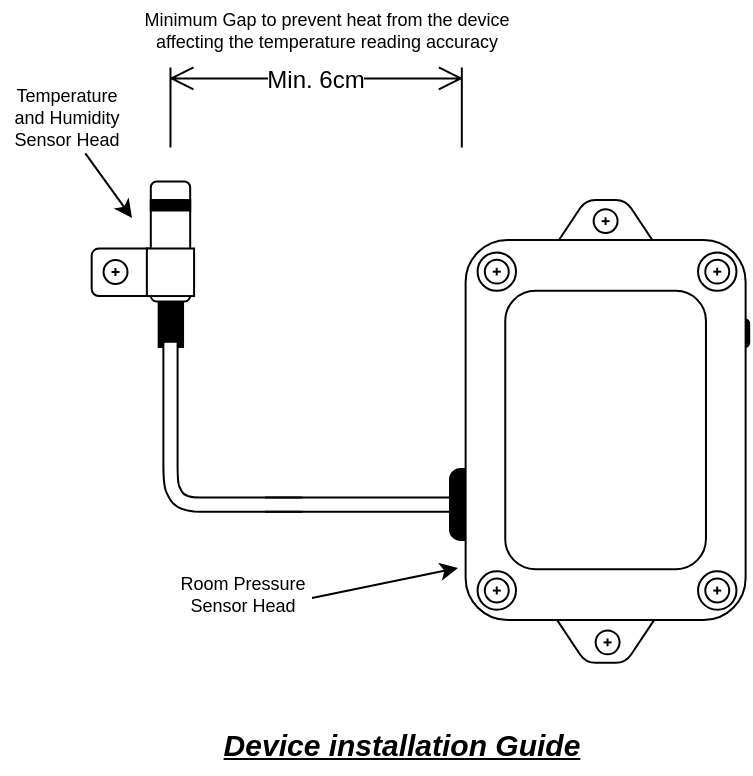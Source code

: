 <mxfile version="20.6.2" type="device"><diagram id="VnrkpJzaLYlQ6Dvhvavt" name="Page-1"><mxGraphModel dx="262" dy="156" grid="1" gridSize="1.968" guides="1" tooltips="1" connect="1" arrows="1" fold="1" page="1" pageScale="1" pageWidth="827" pageHeight="1169" math="0" shadow="0"><root><mxCell id="0"/><mxCell id="1" parent="0"/><mxCell id="MZFVkGr2la_vQ6dDEqz3-75" value="" style="rounded=1;whiteSpace=wrap;html=1;strokeColor=#000000;fillColor=#FFFFFF;" parent="1" vertex="1"><mxGeometry x="257.84" y="234.25" width="33.5" height="23.78" as="geometry"/></mxCell><mxCell id="MZFVkGr2la_vQ6dDEqz3-69" value="" style="rounded=0;whiteSpace=wrap;html=1;fillColor=#000000;" parent="1" vertex="1"><mxGeometry x="291.34" y="251.97" width="12.18" height="31.49" as="geometry"/></mxCell><mxCell id="MZFVkGr2la_vQ6dDEqz3-68" value="" style="rounded=1;whiteSpace=wrap;html=1;" parent="1" vertex="1"><mxGeometry x="287.4" y="200.79" width="19.69" height="60" as="geometry"/></mxCell><mxCell id="MZFVkGr2la_vQ6dDEqz3-71" value="" style="rounded=0;whiteSpace=wrap;html=1;fillColor=#000000;" parent="1" vertex="1"><mxGeometry x="287.4" y="210" width="19.69" height="5.25" as="geometry"/></mxCell><mxCell id="MZFVkGr2la_vQ6dDEqz3-72" value="" style="rounded=1;whiteSpace=wrap;html=1;arcSize=0;" parent="1" vertex="1"><mxGeometry x="285.43" y="234.25" width="23.62" height="23.78" as="geometry"/></mxCell><mxCell id="MZFVkGr2la_vQ6dDEqz3-76" value="" style="group" parent="1" vertex="1" connectable="0"><mxGeometry x="263.779" y="239.999" width="11.97" height="11.97" as="geometry"/></mxCell><mxCell id="MZFVkGr2la_vQ6dDEqz3-77" value="" style="ellipse;whiteSpace=wrap;html=1;aspect=fixed;rounded=1;" parent="MZFVkGr2la_vQ6dDEqz3-76" vertex="1"><mxGeometry width="11.97" height="11.97" as="geometry"/></mxCell><mxCell id="MZFVkGr2la_vQ6dDEqz3-78" value="" style="group" parent="MZFVkGr2la_vQ6dDEqz3-76" vertex="1" connectable="0"><mxGeometry x="3.99" y="4.0" width="4" height="3.969" as="geometry"/></mxCell><mxCell id="MZFVkGr2la_vQ6dDEqz3-79" value="" style="endArrow=none;html=1;rounded=0;" parent="MZFVkGr2la_vQ6dDEqz3-78" edge="1"><mxGeometry width="50" height="50" relative="1" as="geometry"><mxPoint y="2" as="sourcePoint"/><mxPoint x="4" y="2" as="targetPoint"/></mxGeometry></mxCell><mxCell id="MZFVkGr2la_vQ6dDEqz3-80" value="" style="endArrow=none;html=1;rounded=0;" parent="MZFVkGr2la_vQ6dDEqz3-78" edge="1"><mxGeometry width="50" height="50" relative="1" as="geometry"><mxPoint x="1.968" y="3.969" as="sourcePoint"/><mxPoint x="1.96" as="targetPoint"/></mxGeometry></mxCell><mxCell id="MZFVkGr2la_vQ6dDEqz3-81" value="" style="group" parent="1" vertex="1" connectable="0"><mxGeometry x="437.01" y="210" width="149.59" height="231.419" as="geometry"/></mxCell><mxCell id="MZFVkGr2la_vQ6dDEqz3-49" value="" style="rounded=1;whiteSpace=wrap;html=1;fillColor=#000000;" parent="MZFVkGr2la_vQ6dDEqz3-81" vertex="1"><mxGeometry y="134.49" width="35.2" height="35.49" as="geometry"/></mxCell><mxCell id="MZFVkGr2la_vQ6dDEqz3-48" value="" style="rounded=1;whiteSpace=wrap;html=1;fillColor=#000000;" parent="MZFVkGr2la_vQ6dDEqz3-81" vertex="1"><mxGeometry x="129.93" y="59.68" width="19.66" height="13.78" as="geometry"/></mxCell><mxCell id="MZFVkGr2la_vQ6dDEqz3-4" value="" style="shape=trapezoid;perimeter=trapezoidPerimeter;whiteSpace=wrap;html=1;fixedSize=1;rounded=1;arcSize=10;rotation=-180;" parent="MZFVkGr2la_vQ6dDEqz3-81" vertex="1"><mxGeometry x="47.799" y="201.419" width="60" height="30" as="geometry"/></mxCell><mxCell id="MZFVkGr2la_vQ6dDEqz3-2" value="" style="shape=trapezoid;perimeter=trapezoidPerimeter;whiteSpace=wrap;html=1;fixedSize=1;rounded=1;arcSize=10;" parent="MZFVkGr2la_vQ6dDEqz3-81" vertex="1"><mxGeometry x="47.8" width="60" height="30" as="geometry"/></mxCell><mxCell id="MZFVkGr2la_vQ6dDEqz3-1" value="" style="rounded=1;whiteSpace=wrap;html=1;" parent="MZFVkGr2la_vQ6dDEqz3-81" vertex="1"><mxGeometry x="7.8" y="20" width="140" height="190" as="geometry"/></mxCell><mxCell id="MZFVkGr2la_vQ6dDEqz3-11" value="" style="group" parent="MZFVkGr2la_vQ6dDEqz3-81" vertex="1" connectable="0"><mxGeometry x="71.81" y="4.57" width="11.97" height="11.97" as="geometry"/></mxCell><mxCell id="MZFVkGr2la_vQ6dDEqz3-5" value="" style="ellipse;whiteSpace=wrap;html=1;aspect=fixed;rounded=1;" parent="MZFVkGr2la_vQ6dDEqz3-11" vertex="1"><mxGeometry width="11.97" height="11.97" as="geometry"/></mxCell><mxCell id="MZFVkGr2la_vQ6dDEqz3-10" value="" style="group" parent="MZFVkGr2la_vQ6dDEqz3-11" vertex="1" connectable="0"><mxGeometry x="3.99" y="4.0" width="4" height="3.969" as="geometry"/></mxCell><mxCell id="MZFVkGr2la_vQ6dDEqz3-7" value="" style="endArrow=none;html=1;rounded=0;" parent="MZFVkGr2la_vQ6dDEqz3-10" edge="1"><mxGeometry width="50" height="50" relative="1" as="geometry"><mxPoint y="2" as="sourcePoint"/><mxPoint x="4" y="2" as="targetPoint"/></mxGeometry></mxCell><mxCell id="MZFVkGr2la_vQ6dDEqz3-9" value="" style="endArrow=none;html=1;rounded=0;" parent="MZFVkGr2la_vQ6dDEqz3-10" edge="1"><mxGeometry width="50" height="50" relative="1" as="geometry"><mxPoint x="1.968" y="3.969" as="sourcePoint"/><mxPoint x="1.96" as="targetPoint"/></mxGeometry></mxCell><mxCell id="MZFVkGr2la_vQ6dDEqz3-12" value="" style="group" parent="MZFVkGr2la_vQ6dDEqz3-81" vertex="1" connectable="0"><mxGeometry x="72.798" y="215.199" width="11.97" height="11.97" as="geometry"/></mxCell><mxCell id="MZFVkGr2la_vQ6dDEqz3-13" value="" style="ellipse;whiteSpace=wrap;html=1;aspect=fixed;rounded=1;" parent="MZFVkGr2la_vQ6dDEqz3-12" vertex="1"><mxGeometry width="11.97" height="11.97" as="geometry"/></mxCell><mxCell id="MZFVkGr2la_vQ6dDEqz3-14" value="" style="group" parent="MZFVkGr2la_vQ6dDEqz3-12" vertex="1" connectable="0"><mxGeometry x="3.99" y="4.0" width="4" height="3.969" as="geometry"/></mxCell><mxCell id="MZFVkGr2la_vQ6dDEqz3-15" value="" style="endArrow=none;html=1;rounded=0;" parent="MZFVkGr2la_vQ6dDEqz3-14" edge="1"><mxGeometry width="50" height="50" relative="1" as="geometry"><mxPoint y="2" as="sourcePoint"/><mxPoint x="4" y="2" as="targetPoint"/></mxGeometry></mxCell><mxCell id="MZFVkGr2la_vQ6dDEqz3-16" value="" style="endArrow=none;html=1;rounded=0;" parent="MZFVkGr2la_vQ6dDEqz3-14" edge="1"><mxGeometry width="50" height="50" relative="1" as="geometry"><mxPoint x="1.968" y="3.969" as="sourcePoint"/><mxPoint x="1.96" as="targetPoint"/></mxGeometry></mxCell><mxCell id="MZFVkGr2la_vQ6dDEqz3-17" value="" style="rounded=1;whiteSpace=wrap;html=1;" parent="MZFVkGr2la_vQ6dDEqz3-81" vertex="1"><mxGeometry x="27.62" y="45.39" width="100.35" height="139.22" as="geometry"/></mxCell><mxCell id="MZFVkGr2la_vQ6dDEqz3-26" value="" style="group" parent="MZFVkGr2la_vQ6dDEqz3-81" vertex="1" connectable="0"><mxGeometry x="124.02" y="26.22" width="19.2" height="19.2" as="geometry"/></mxCell><mxCell id="MZFVkGr2la_vQ6dDEqz3-23" value="" style="ellipse;whiteSpace=wrap;html=1;aspect=fixed;rounded=1;" parent="MZFVkGr2la_vQ6dDEqz3-26" vertex="1"><mxGeometry width="19.2" height="19.2" as="geometry"/></mxCell><mxCell id="MZFVkGr2la_vQ6dDEqz3-18" value="" style="group" parent="MZFVkGr2la_vQ6dDEqz3-26" vertex="1" connectable="0"><mxGeometry x="3.617" y="3.617" width="11.97" height="11.97" as="geometry"/></mxCell><mxCell id="MZFVkGr2la_vQ6dDEqz3-19" value="" style="ellipse;whiteSpace=wrap;html=1;aspect=fixed;rounded=1;" parent="MZFVkGr2la_vQ6dDEqz3-18" vertex="1"><mxGeometry width="11.97" height="11.97" as="geometry"/></mxCell><mxCell id="MZFVkGr2la_vQ6dDEqz3-20" value="" style="group" parent="MZFVkGr2la_vQ6dDEqz3-18" vertex="1" connectable="0"><mxGeometry x="3.99" y="4.0" width="4" height="3.969" as="geometry"/></mxCell><mxCell id="MZFVkGr2la_vQ6dDEqz3-21" value="" style="endArrow=none;html=1;rounded=0;" parent="MZFVkGr2la_vQ6dDEqz3-20" edge="1"><mxGeometry width="50" height="50" relative="1" as="geometry"><mxPoint y="2" as="sourcePoint"/><mxPoint x="4" y="2" as="targetPoint"/></mxGeometry></mxCell><mxCell id="MZFVkGr2la_vQ6dDEqz3-22" value="" style="endArrow=none;html=1;rounded=0;" parent="MZFVkGr2la_vQ6dDEqz3-20" edge="1"><mxGeometry width="50" height="50" relative="1" as="geometry"><mxPoint x="1.968" y="3.969" as="sourcePoint"/><mxPoint x="1.96" as="targetPoint"/></mxGeometry></mxCell><mxCell id="MZFVkGr2la_vQ6dDEqz3-27" value="" style="group" parent="MZFVkGr2la_vQ6dDEqz3-81" vertex="1" connectable="0"><mxGeometry x="124.018" y="185.668" width="19.2" height="19.2" as="geometry"/></mxCell><mxCell id="MZFVkGr2la_vQ6dDEqz3-28" value="" style="ellipse;whiteSpace=wrap;html=1;aspect=fixed;rounded=1;" parent="MZFVkGr2la_vQ6dDEqz3-27" vertex="1"><mxGeometry width="19.2" height="19.2" as="geometry"/></mxCell><mxCell id="MZFVkGr2la_vQ6dDEqz3-29" value="" style="group" parent="MZFVkGr2la_vQ6dDEqz3-27" vertex="1" connectable="0"><mxGeometry x="3.617" y="3.617" width="11.97" height="11.97" as="geometry"/></mxCell><mxCell id="MZFVkGr2la_vQ6dDEqz3-30" value="" style="ellipse;whiteSpace=wrap;html=1;aspect=fixed;rounded=1;" parent="MZFVkGr2la_vQ6dDEqz3-29" vertex="1"><mxGeometry width="11.97" height="11.97" as="geometry"/></mxCell><mxCell id="MZFVkGr2la_vQ6dDEqz3-31" value="" style="group" parent="MZFVkGr2la_vQ6dDEqz3-29" vertex="1" connectable="0"><mxGeometry x="3.99" y="4.0" width="4" height="3.969" as="geometry"/></mxCell><mxCell id="MZFVkGr2la_vQ6dDEqz3-32" value="" style="endArrow=none;html=1;rounded=0;" parent="MZFVkGr2la_vQ6dDEqz3-31" edge="1"><mxGeometry width="50" height="50" relative="1" as="geometry"><mxPoint y="2" as="sourcePoint"/><mxPoint x="4" y="2" as="targetPoint"/></mxGeometry></mxCell><mxCell id="MZFVkGr2la_vQ6dDEqz3-33" value="" style="endArrow=none;html=1;rounded=0;" parent="MZFVkGr2la_vQ6dDEqz3-31" edge="1"><mxGeometry width="50" height="50" relative="1" as="geometry"><mxPoint x="1.968" y="3.969" as="sourcePoint"/><mxPoint x="1.96" as="targetPoint"/></mxGeometry></mxCell><mxCell id="MZFVkGr2la_vQ6dDEqz3-34" value="" style="group" parent="MZFVkGr2la_vQ6dDEqz3-81" vertex="1" connectable="0"><mxGeometry x="13.787" y="26.217" width="19.2" height="19.2" as="geometry"/></mxCell><mxCell id="MZFVkGr2la_vQ6dDEqz3-35" value="" style="ellipse;whiteSpace=wrap;html=1;aspect=fixed;rounded=1;" parent="MZFVkGr2la_vQ6dDEqz3-34" vertex="1"><mxGeometry width="19.2" height="19.2" as="geometry"/></mxCell><mxCell id="MZFVkGr2la_vQ6dDEqz3-36" value="" style="group" parent="MZFVkGr2la_vQ6dDEqz3-34" vertex="1" connectable="0"><mxGeometry x="3.617" y="3.617" width="11.97" height="11.97" as="geometry"/></mxCell><mxCell id="MZFVkGr2la_vQ6dDEqz3-37" value="" style="ellipse;whiteSpace=wrap;html=1;aspect=fixed;rounded=1;" parent="MZFVkGr2la_vQ6dDEqz3-36" vertex="1"><mxGeometry width="11.97" height="11.97" as="geometry"/></mxCell><mxCell id="MZFVkGr2la_vQ6dDEqz3-38" value="" style="group" parent="MZFVkGr2la_vQ6dDEqz3-36" vertex="1" connectable="0"><mxGeometry x="3.99" y="4.0" width="4" height="3.969" as="geometry"/></mxCell><mxCell id="MZFVkGr2la_vQ6dDEqz3-39" value="" style="endArrow=none;html=1;rounded=0;" parent="MZFVkGr2la_vQ6dDEqz3-38" edge="1"><mxGeometry width="50" height="50" relative="1" as="geometry"><mxPoint y="2" as="sourcePoint"/><mxPoint x="4" y="2" as="targetPoint"/></mxGeometry></mxCell><mxCell id="MZFVkGr2la_vQ6dDEqz3-40" value="" style="endArrow=none;html=1;rounded=0;" parent="MZFVkGr2la_vQ6dDEqz3-38" edge="1"><mxGeometry width="50" height="50" relative="1" as="geometry"><mxPoint x="1.968" y="3.969" as="sourcePoint"/><mxPoint x="1.96" as="targetPoint"/></mxGeometry></mxCell><mxCell id="MZFVkGr2la_vQ6dDEqz3-41" value="" style="group" parent="MZFVkGr2la_vQ6dDEqz3-81" vertex="1" connectable="0"><mxGeometry x="13.785" y="185.666" width="19.2" height="19.2" as="geometry"/></mxCell><mxCell id="MZFVkGr2la_vQ6dDEqz3-42" value="" style="ellipse;whiteSpace=wrap;html=1;aspect=fixed;rounded=1;" parent="MZFVkGr2la_vQ6dDEqz3-41" vertex="1"><mxGeometry width="19.2" height="19.2" as="geometry"/></mxCell><mxCell id="MZFVkGr2la_vQ6dDEqz3-43" value="" style="group" parent="MZFVkGr2la_vQ6dDEqz3-41" vertex="1" connectable="0"><mxGeometry x="3.617" y="3.617" width="11.97" height="11.97" as="geometry"/></mxCell><mxCell id="MZFVkGr2la_vQ6dDEqz3-44" value="" style="ellipse;whiteSpace=wrap;html=1;aspect=fixed;rounded=1;" parent="MZFVkGr2la_vQ6dDEqz3-43" vertex="1"><mxGeometry width="11.97" height="11.97" as="geometry"/></mxCell><mxCell id="MZFVkGr2la_vQ6dDEqz3-45" value="" style="group" parent="MZFVkGr2la_vQ6dDEqz3-43" vertex="1" connectable="0"><mxGeometry x="3.99" y="4.0" width="4" height="3.969" as="geometry"/></mxCell><mxCell id="MZFVkGr2la_vQ6dDEqz3-46" value="" style="endArrow=none;html=1;rounded=0;" parent="MZFVkGr2la_vQ6dDEqz3-45" edge="1"><mxGeometry width="50" height="50" relative="1" as="geometry"><mxPoint y="2" as="sourcePoint"/><mxPoint x="4" y="2" as="targetPoint"/></mxGeometry></mxCell><mxCell id="MZFVkGr2la_vQ6dDEqz3-47" value="" style="endArrow=none;html=1;rounded=0;" parent="MZFVkGr2la_vQ6dDEqz3-45" edge="1"><mxGeometry width="50" height="50" relative="1" as="geometry"><mxPoint x="1.968" y="3.969" as="sourcePoint"/><mxPoint x="1.96" as="targetPoint"/></mxGeometry></mxCell><mxCell id="MZFVkGr2la_vQ6dDEqz3-83" value="" style="group" parent="1" vertex="1" connectable="0"><mxGeometry x="297.24" y="352.358" width="147.25" height="10.002" as="geometry"/></mxCell><mxCell id="MZFVkGr2la_vQ6dDEqz3-67" value="" style="group" parent="MZFVkGr2la_vQ6dDEqz3-83" vertex="1" connectable="0"><mxGeometry width="5.008" height="10.002" as="geometry"/></mxCell><mxCell id="MZFVkGr2la_vQ6dDEqz3-64" value="" style="endArrow=none;html=1;rounded=1;shadow=0;sketch=0;jumpStyle=none;jumpSize=10;endFill=0;strokeWidth=8.1;fillOpacity=100;startFill=1;" parent="MZFVkGr2la_vQ6dDEqz3-67" edge="1"><mxGeometry width="50" height="50" relative="1" as="geometry"><mxPoint x="66" y="10.002" as="sourcePoint"/><mxPoint y="-70.998" as="targetPoint"/><Array as="points"><mxPoint x="5" y="10.002"/><mxPoint y="0.002"/></Array></mxGeometry></mxCell><mxCell id="MZFVkGr2la_vQ6dDEqz3-66" value="" style="endArrow=none;html=1;rounded=1;shadow=0;sketch=0;jumpStyle=none;jumpSize=10;endFill=0;strokeWidth=6.1;fillOpacity=100;startFill=1;strokeColor=#FFFFFF;" parent="MZFVkGr2la_vQ6dDEqz3-67" edge="1"><mxGeometry width="50" height="50" relative="1" as="geometry"><mxPoint x="66.76" y="10.0" as="sourcePoint"/><mxPoint x="0.009" y="-71" as="targetPoint"/><Array as="points"><mxPoint x="5.008" y="10"/><mxPoint x="0.008"/></Array></mxGeometry></mxCell><mxCell id="MZFVkGr2la_vQ6dDEqz3-82" value="" style="shape=link;html=1;rounded=1;shadow=0;sketch=0;strokeColor=#000000;strokeWidth=1;startFill=1;endArrow=none;endFill=0;jumpStyle=none;jumpSize=10;width=7.115;startSize=6;" parent="MZFVkGr2la_vQ6dDEqz3-83" edge="1"><mxGeometry width="100" relative="1" as="geometry"><mxPoint x="47.25" y="10.002" as="sourcePoint"/><mxPoint x="147.25" y="10.002" as="targetPoint"/></mxGeometry></mxCell><mxCell id="MZFVkGr2la_vQ6dDEqz3-85" value="Min. 6cm" style="shape=dimension;direction=west;whiteSpace=wrap;html=1;align=center;points=[];verticalAlign=top;spacingTop=-8;labelBackgroundColor=#ffffff;rounded=1;strokeColor=#000000;fillColor=#FFFFFF;" parent="1" vertex="1"><mxGeometry x="297.24" y="143.7" width="145.67" height="40" as="geometry"/></mxCell><mxCell id="MZFVkGr2la_vQ6dDEqz3-86" value="Minimum Gap to prevent heat from the device affecting the temperature reading accuracy" style="text;html=1;strokeColor=none;fillColor=none;align=center;verticalAlign=middle;whiteSpace=wrap;rounded=0;fontSize=9;" parent="1" vertex="1"><mxGeometry x="283.46" y="110.24" width="185.04" height="30" as="geometry"/></mxCell><mxCell id="MZFVkGr2la_vQ6dDEqz3-88" value="" style="endArrow=classic;html=1;rounded=1;shadow=0;sketch=0;strokeColor=#000000;strokeWidth=1;startSize=6;jumpStyle=none;jumpSize=10;exitX=0.646;exitY=1.101;exitDx=0;exitDy=0;exitPerimeter=0;" parent="1" edge="1" source="MZFVkGr2la_vQ6dDEqz3-89"><mxGeometry width="50" height="50" relative="1" as="geometry"><mxPoint x="240" y="189" as="sourcePoint"/><mxPoint x="278" y="219" as="targetPoint"/></mxGeometry></mxCell><mxCell id="MZFVkGr2la_vQ6dDEqz3-89" value="Temperature and Humidity Sensor Head" style="text;html=1;strokeColor=none;fillColor=none;align=center;verticalAlign=middle;whiteSpace=wrap;rounded=0;fontSize=9;" parent="1" vertex="1"><mxGeometry x="212.6" y="153.7" width="65.12" height="30" as="geometry"/></mxCell><mxCell id="MZFVkGr2la_vQ6dDEqz3-90" value="Device installation Guide" style="text;html=1;strokeColor=none;fillColor=none;align=center;verticalAlign=middle;whiteSpace=wrap;rounded=0;fontSize=15;fontStyle=7" parent="1" vertex="1"><mxGeometry x="303" y="466.53" width="220.47" height="30" as="geometry"/></mxCell><mxCell id="MZFVkGr2la_vQ6dDEqz3-91" value="" style="endArrow=classic;html=1;rounded=1;shadow=0;sketch=0;strokeColor=#000000;strokeWidth=1;fontSize=15;startSize=6;jumpStyle=none;jumpSize=10;" parent="1" edge="1"><mxGeometry width="50" height="50" relative="1" as="geometry"><mxPoint x="368" y="409" as="sourcePoint"/><mxPoint x="441" y="394" as="targetPoint"/></mxGeometry></mxCell><mxCell id="MZFVkGr2la_vQ6dDEqz3-93" value="Room Pressure Sensor Head" style="text;html=1;strokeColor=none;fillColor=none;align=center;verticalAlign=middle;whiteSpace=wrap;rounded=0;fontSize=9;" parent="1" vertex="1"><mxGeometry x="299.21" y="391.73" width="69.43" height="30" as="geometry"/></mxCell></root></mxGraphModel></diagram></mxfile>